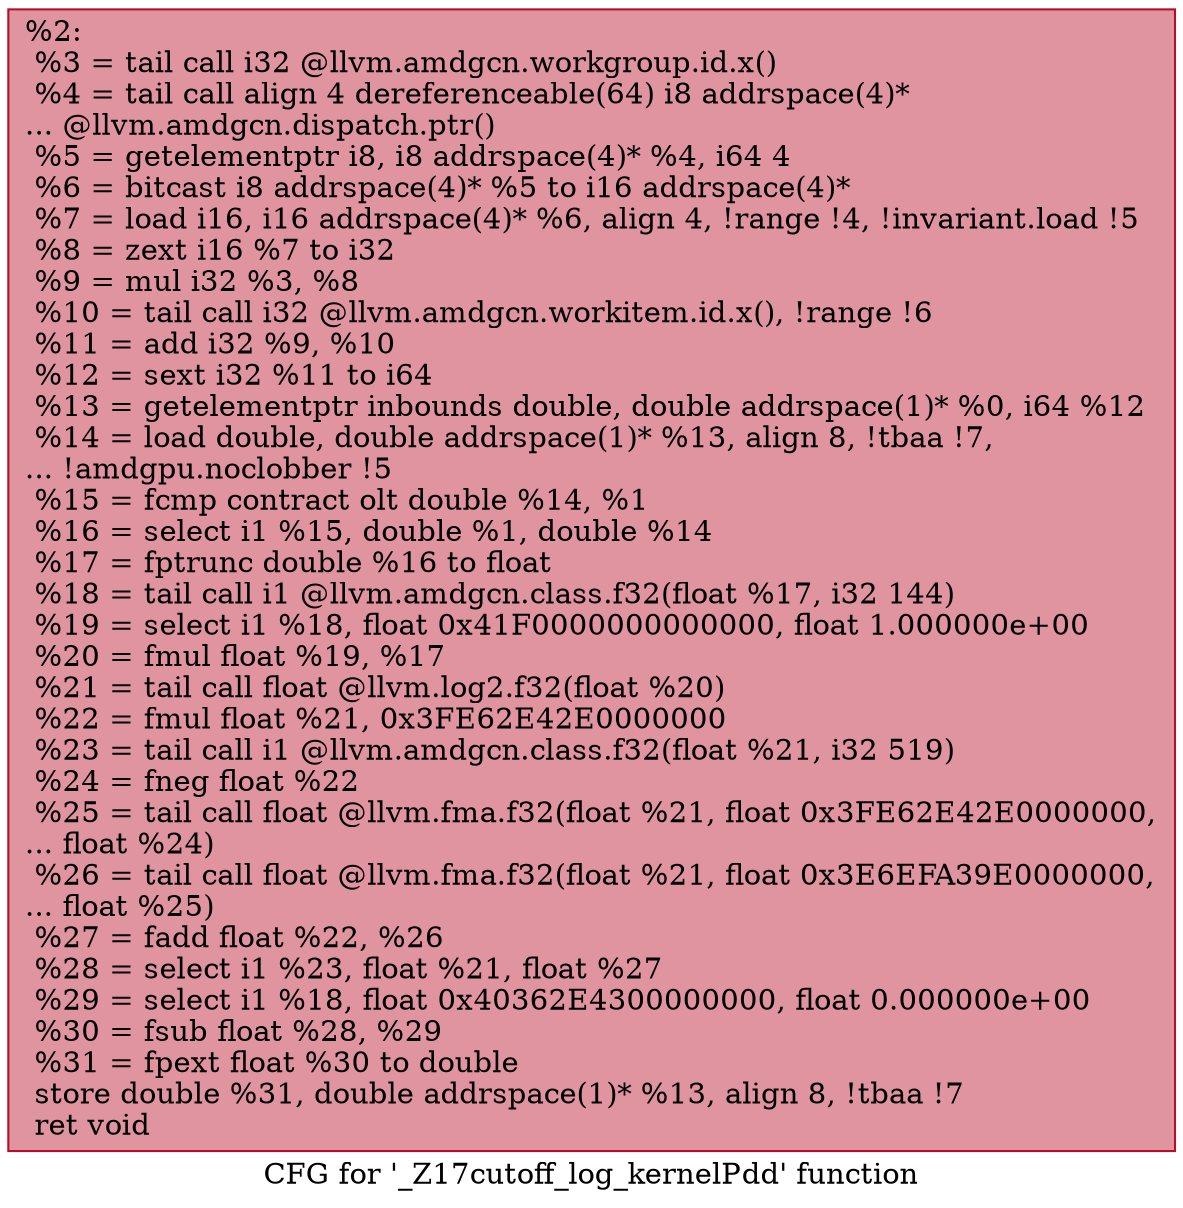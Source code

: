 digraph "CFG for '_Z17cutoff_log_kernelPdd' function" {
	label="CFG for '_Z17cutoff_log_kernelPdd' function";

	Node0x49cb3b0 [shape=record,color="#b70d28ff", style=filled, fillcolor="#b70d2870",label="{%2:\l  %3 = tail call i32 @llvm.amdgcn.workgroup.id.x()\l  %4 = tail call align 4 dereferenceable(64) i8 addrspace(4)*\l... @llvm.amdgcn.dispatch.ptr()\l  %5 = getelementptr i8, i8 addrspace(4)* %4, i64 4\l  %6 = bitcast i8 addrspace(4)* %5 to i16 addrspace(4)*\l  %7 = load i16, i16 addrspace(4)* %6, align 4, !range !4, !invariant.load !5\l  %8 = zext i16 %7 to i32\l  %9 = mul i32 %3, %8\l  %10 = tail call i32 @llvm.amdgcn.workitem.id.x(), !range !6\l  %11 = add i32 %9, %10\l  %12 = sext i32 %11 to i64\l  %13 = getelementptr inbounds double, double addrspace(1)* %0, i64 %12\l  %14 = load double, double addrspace(1)* %13, align 8, !tbaa !7,\l... !amdgpu.noclobber !5\l  %15 = fcmp contract olt double %14, %1\l  %16 = select i1 %15, double %1, double %14\l  %17 = fptrunc double %16 to float\l  %18 = tail call i1 @llvm.amdgcn.class.f32(float %17, i32 144)\l  %19 = select i1 %18, float 0x41F0000000000000, float 1.000000e+00\l  %20 = fmul float %19, %17\l  %21 = tail call float @llvm.log2.f32(float %20)\l  %22 = fmul float %21, 0x3FE62E42E0000000\l  %23 = tail call i1 @llvm.amdgcn.class.f32(float %21, i32 519)\l  %24 = fneg float %22\l  %25 = tail call float @llvm.fma.f32(float %21, float 0x3FE62E42E0000000,\l... float %24)\l  %26 = tail call float @llvm.fma.f32(float %21, float 0x3E6EFA39E0000000,\l... float %25)\l  %27 = fadd float %22, %26\l  %28 = select i1 %23, float %21, float %27\l  %29 = select i1 %18, float 0x40362E4300000000, float 0.000000e+00\l  %30 = fsub float %28, %29\l  %31 = fpext float %30 to double\l  store double %31, double addrspace(1)* %13, align 8, !tbaa !7\l  ret void\l}"];
}
